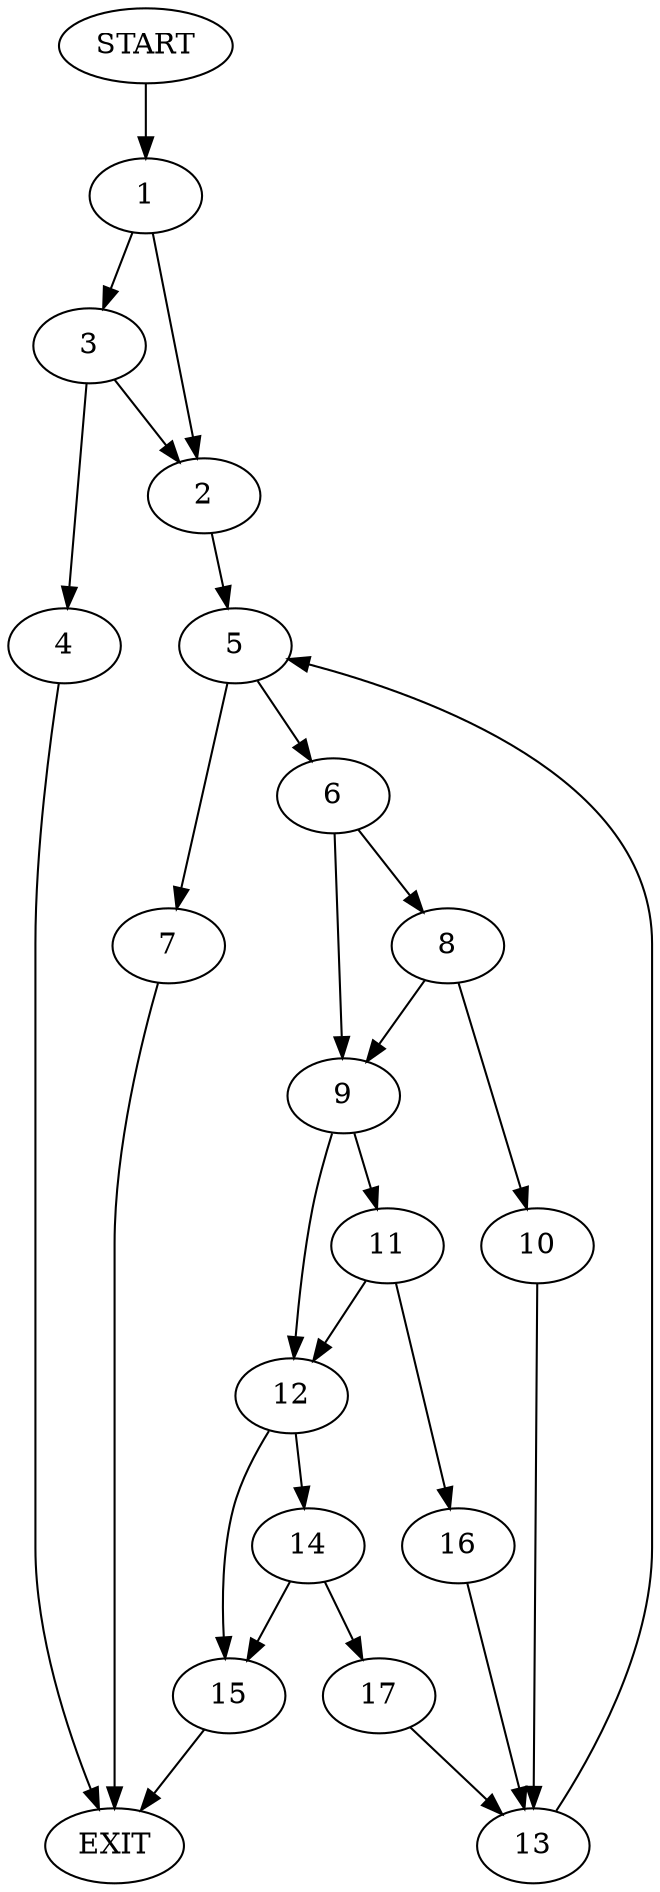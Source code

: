 digraph {
0 [label="START"]
18 [label="EXIT"]
0 -> 1
1 -> 2
1 -> 3
3 -> 2
3 -> 4
2 -> 5
4 -> 18
5 -> 6
5 -> 7
6 -> 8
6 -> 9
7 -> 18
8 -> 10
8 -> 9
9 -> 11
9 -> 12
10 -> 13
13 -> 5
12 -> 14
12 -> 15
11 -> 12
11 -> 16
16 -> 13
14 -> 17
14 -> 15
15 -> 18
17 -> 13
}
